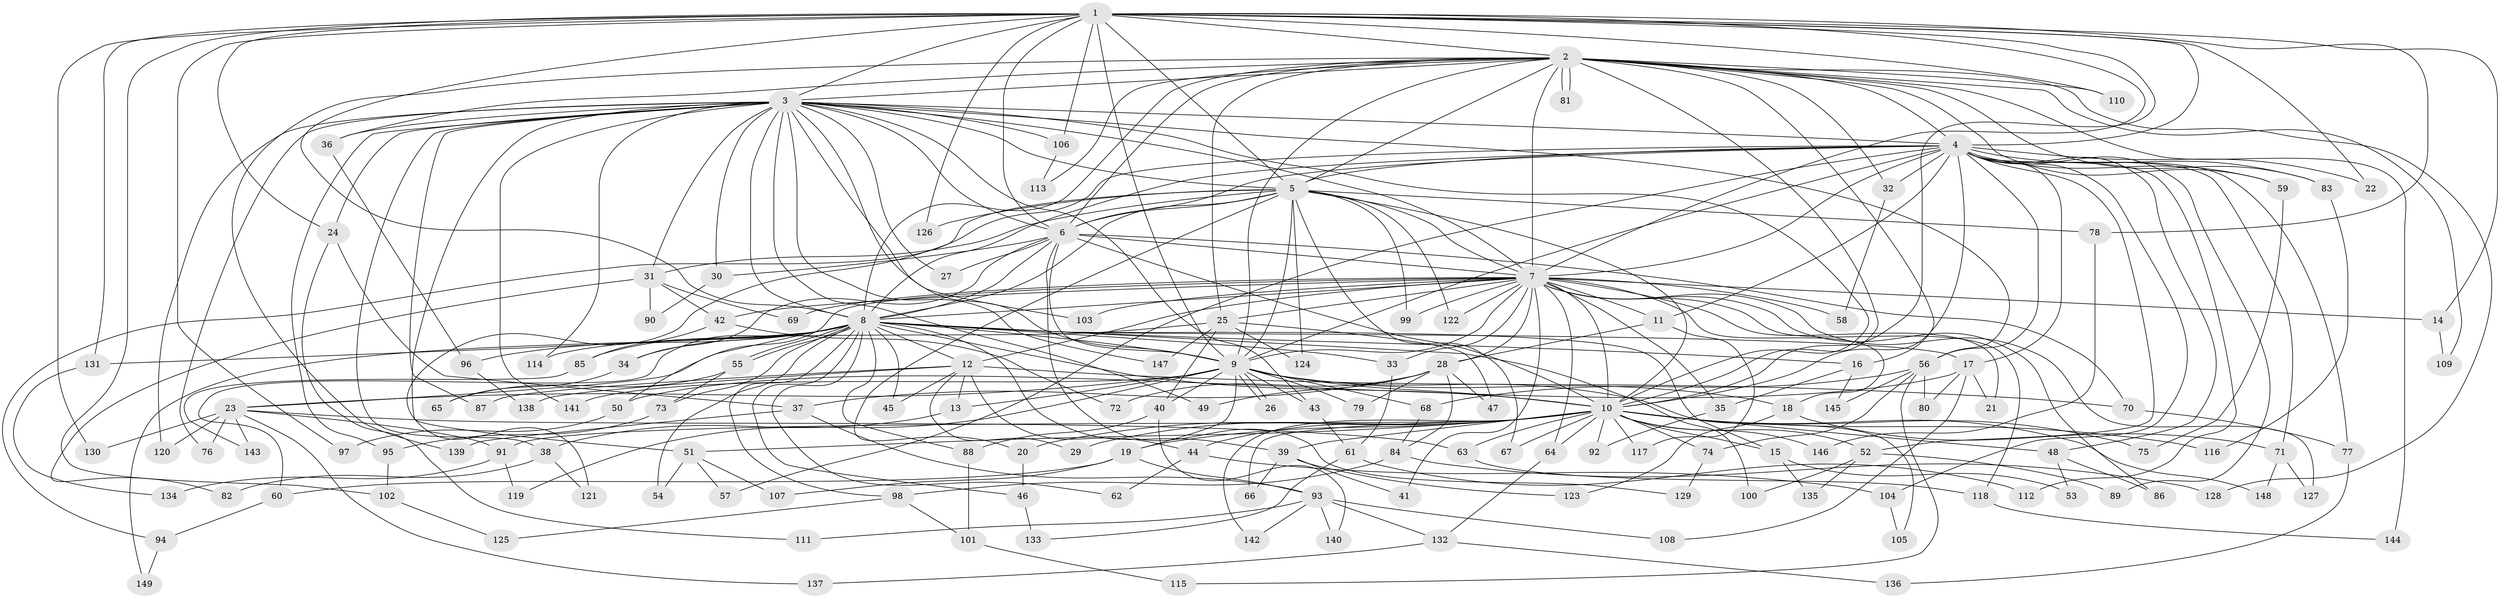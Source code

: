 // Generated by graph-tools (version 1.1) at 2025/11/02/27/25 16:11:05]
// undirected, 149 vertices, 323 edges
graph export_dot {
graph [start="1"]
  node [color=gray90,style=filled];
  1;
  2;
  3;
  4;
  5;
  6;
  7;
  8;
  9;
  10;
  11;
  12;
  13;
  14;
  15;
  16;
  17;
  18;
  19;
  20;
  21;
  22;
  23;
  24;
  25;
  26;
  27;
  28;
  29;
  30;
  31;
  32;
  33;
  34;
  35;
  36;
  37;
  38;
  39;
  40;
  41;
  42;
  43;
  44;
  45;
  46;
  47;
  48;
  49;
  50;
  51;
  52;
  53;
  54;
  55;
  56;
  57;
  58;
  59;
  60;
  61;
  62;
  63;
  64;
  65;
  66;
  67;
  68;
  69;
  70;
  71;
  72;
  73;
  74;
  75;
  76;
  77;
  78;
  79;
  80;
  81;
  82;
  83;
  84;
  85;
  86;
  87;
  88;
  89;
  90;
  91;
  92;
  93;
  94;
  95;
  96;
  97;
  98;
  99;
  100;
  101;
  102;
  103;
  104;
  105;
  106;
  107;
  108;
  109;
  110;
  111;
  112;
  113;
  114;
  115;
  116;
  117;
  118;
  119;
  120;
  121;
  122;
  123;
  124;
  125;
  126;
  127;
  128;
  129;
  130;
  131;
  132;
  133;
  134;
  135;
  136;
  137;
  138;
  139;
  140;
  141;
  142;
  143;
  144;
  145;
  146;
  147;
  148;
  149;
  1 -- 2;
  1 -- 3;
  1 -- 4;
  1 -- 5;
  1 -- 6;
  1 -- 7;
  1 -- 8;
  1 -- 9;
  1 -- 10;
  1 -- 14;
  1 -- 22;
  1 -- 24;
  1 -- 78;
  1 -- 97;
  1 -- 102;
  1 -- 106;
  1 -- 110;
  1 -- 126;
  1 -- 130;
  1 -- 131;
  2 -- 3;
  2 -- 4;
  2 -- 5;
  2 -- 6;
  2 -- 7;
  2 -- 8;
  2 -- 9;
  2 -- 10;
  2 -- 16;
  2 -- 25;
  2 -- 32;
  2 -- 36;
  2 -- 59;
  2 -- 81;
  2 -- 81;
  2 -- 83;
  2 -- 109;
  2 -- 110;
  2 -- 113;
  2 -- 128;
  2 -- 139;
  2 -- 144;
  3 -- 4;
  3 -- 5;
  3 -- 6;
  3 -- 7;
  3 -- 8;
  3 -- 9;
  3 -- 10;
  3 -- 24;
  3 -- 27;
  3 -- 30;
  3 -- 31;
  3 -- 36;
  3 -- 38;
  3 -- 43;
  3 -- 49;
  3 -- 51;
  3 -- 56;
  3 -- 76;
  3 -- 87;
  3 -- 95;
  3 -- 103;
  3 -- 106;
  3 -- 114;
  3 -- 120;
  3 -- 141;
  3 -- 147;
  4 -- 5;
  4 -- 6;
  4 -- 7;
  4 -- 8;
  4 -- 9;
  4 -- 10;
  4 -- 11;
  4 -- 17;
  4 -- 22;
  4 -- 32;
  4 -- 48;
  4 -- 52;
  4 -- 56;
  4 -- 57;
  4 -- 59;
  4 -- 71;
  4 -- 77;
  4 -- 83;
  4 -- 89;
  4 -- 104;
  4 -- 112;
  4 -- 121;
  5 -- 6;
  5 -- 7;
  5 -- 8;
  5 -- 9;
  5 -- 10;
  5 -- 20;
  5 -- 31;
  5 -- 67;
  5 -- 78;
  5 -- 94;
  5 -- 99;
  5 -- 122;
  5 -- 124;
  5 -- 126;
  6 -- 7;
  6 -- 8;
  6 -- 9;
  6 -- 10;
  6 -- 27;
  6 -- 30;
  6 -- 34;
  6 -- 70;
  6 -- 129;
  7 -- 8;
  7 -- 9;
  7 -- 10;
  7 -- 11;
  7 -- 12;
  7 -- 14;
  7 -- 18;
  7 -- 21;
  7 -- 25;
  7 -- 28;
  7 -- 33;
  7 -- 35;
  7 -- 41;
  7 -- 42;
  7 -- 50;
  7 -- 58;
  7 -- 64;
  7 -- 69;
  7 -- 86;
  7 -- 99;
  7 -- 103;
  7 -- 118;
  7 -- 122;
  7 -- 127;
  8 -- 9;
  8 -- 10;
  8 -- 12;
  8 -- 15;
  8 -- 16;
  8 -- 17;
  8 -- 23;
  8 -- 33;
  8 -- 34;
  8 -- 39;
  8 -- 45;
  8 -- 46;
  8 -- 54;
  8 -- 55;
  8 -- 55;
  8 -- 60;
  8 -- 62;
  8 -- 73;
  8 -- 85;
  8 -- 88;
  8 -- 96;
  8 -- 98;
  8 -- 100;
  8 -- 131;
  8 -- 149;
  9 -- 10;
  9 -- 13;
  9 -- 18;
  9 -- 19;
  9 -- 23;
  9 -- 26;
  9 -- 26;
  9 -- 40;
  9 -- 43;
  9 -- 68;
  9 -- 79;
  9 -- 105;
  9 -- 119;
  9 -- 141;
  10 -- 15;
  10 -- 19;
  10 -- 20;
  10 -- 29;
  10 -- 39;
  10 -- 44;
  10 -- 48;
  10 -- 51;
  10 -- 52;
  10 -- 63;
  10 -- 64;
  10 -- 66;
  10 -- 67;
  10 -- 74;
  10 -- 75;
  10 -- 91;
  10 -- 92;
  10 -- 116;
  10 -- 117;
  10 -- 142;
  10 -- 146;
  10 -- 148;
  11 -- 28;
  11 -- 117;
  12 -- 13;
  12 -- 29;
  12 -- 44;
  12 -- 45;
  12 -- 70;
  12 -- 87;
  12 -- 138;
  13 -- 38;
  14 -- 109;
  15 -- 53;
  15 -- 135;
  16 -- 35;
  16 -- 145;
  17 -- 21;
  17 -- 50;
  17 -- 80;
  17 -- 108;
  18 -- 71;
  18 -- 123;
  19 -- 60;
  19 -- 93;
  19 -- 107;
  20 -- 46;
  23 -- 63;
  23 -- 76;
  23 -- 91;
  23 -- 120;
  23 -- 130;
  23 -- 137;
  23 -- 143;
  24 -- 37;
  24 -- 111;
  25 -- 40;
  25 -- 47;
  25 -- 114;
  25 -- 124;
  25 -- 147;
  28 -- 37;
  28 -- 47;
  28 -- 49;
  28 -- 72;
  28 -- 79;
  28 -- 84;
  30 -- 90;
  31 -- 42;
  31 -- 69;
  31 -- 82;
  31 -- 90;
  32 -- 58;
  33 -- 61;
  34 -- 65;
  35 -- 92;
  36 -- 96;
  37 -- 93;
  37 -- 139;
  38 -- 82;
  38 -- 121;
  39 -- 41;
  39 -- 66;
  39 -- 123;
  40 -- 88;
  40 -- 140;
  42 -- 72;
  42 -- 85;
  43 -- 61;
  44 -- 62;
  44 -- 104;
  46 -- 133;
  48 -- 53;
  48 -- 86;
  50 -- 97;
  51 -- 54;
  51 -- 57;
  51 -- 107;
  52 -- 89;
  52 -- 100;
  52 -- 135;
  55 -- 65;
  55 -- 73;
  56 -- 68;
  56 -- 74;
  56 -- 80;
  56 -- 115;
  56 -- 145;
  59 -- 75;
  60 -- 94;
  61 -- 112;
  61 -- 133;
  63 -- 118;
  64 -- 132;
  68 -- 84;
  70 -- 77;
  71 -- 127;
  71 -- 148;
  73 -- 95;
  74 -- 129;
  77 -- 136;
  78 -- 146;
  83 -- 116;
  84 -- 98;
  84 -- 128;
  85 -- 143;
  88 -- 101;
  91 -- 119;
  91 -- 134;
  93 -- 108;
  93 -- 111;
  93 -- 132;
  93 -- 140;
  93 -- 142;
  94 -- 149;
  95 -- 102;
  96 -- 138;
  98 -- 101;
  98 -- 125;
  101 -- 115;
  102 -- 125;
  104 -- 105;
  106 -- 113;
  118 -- 144;
  131 -- 134;
  132 -- 136;
  132 -- 137;
}
